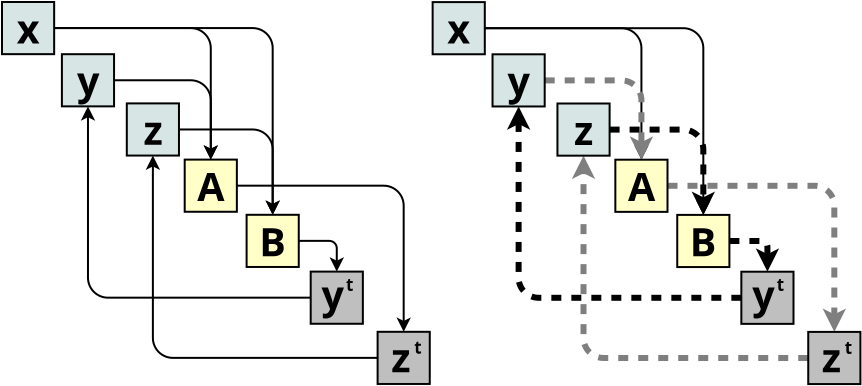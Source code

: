 <?xml version="1.0" encoding="UTF-8"?>
<dia:diagram xmlns:dia="http://www.lysator.liu.se/~alla/dia/">
  <dia:layer name="Background" visible="true" active="true">
    <dia:group>
      <dia:object type="Standard - ZigZagLine" version="1" id="O0">
        <dia:attribute name="obj_pos">
          <dia:point val="22.3,11.352"/>
        </dia:attribute>
        <dia:attribute name="obj_bb">
          <dia:rectangle val="22.25,11.302;30.493,18.04"/>
        </dia:attribute>
        <dia:attribute name="orth_points">
          <dia:point val="22.3,11.352"/>
          <dia:point val="30.131,11.352"/>
          <dia:point val="30.131,17.928"/>
        </dia:attribute>
        <dia:attribute name="orth_orient">
          <dia:enum val="0"/>
          <dia:enum val="1"/>
        </dia:attribute>
        <dia:attribute name="autorouting">
          <dia:boolean val="true"/>
        </dia:attribute>
        <dia:attribute name="end_arrow">
          <dia:enum val="22"/>
        </dia:attribute>
        <dia:attribute name="end_arrow_length">
          <dia:real val="0.5"/>
        </dia:attribute>
        <dia:attribute name="end_arrow_width">
          <dia:real val="0.5"/>
        </dia:attribute>
        <dia:attribute name="corner_radius">
          <dia:real val="1"/>
        </dia:attribute>
      </dia:object>
      <dia:object type="Standard - ZigZagLine" version="1" id="O1">
        <dia:attribute name="obj_pos">
          <dia:point val="22.3,11.352"/>
        </dia:attribute>
        <dia:attribute name="obj_bb">
          <dia:rectangle val="22.25,11.302;33.588,20.8"/>
        </dia:attribute>
        <dia:attribute name="orth_points">
          <dia:point val="22.3,11.352"/>
          <dia:point val="33.226,11.352"/>
          <dia:point val="33.226,20.688"/>
        </dia:attribute>
        <dia:attribute name="orth_orient">
          <dia:enum val="0"/>
          <dia:enum val="1"/>
        </dia:attribute>
        <dia:attribute name="autorouting">
          <dia:boolean val="true"/>
        </dia:attribute>
        <dia:attribute name="end_arrow">
          <dia:enum val="22"/>
        </dia:attribute>
        <dia:attribute name="end_arrow_length">
          <dia:real val="0.5"/>
        </dia:attribute>
        <dia:attribute name="end_arrow_width">
          <dia:real val="0.5"/>
        </dia:attribute>
        <dia:attribute name="corner_radius">
          <dia:real val="1"/>
        </dia:attribute>
      </dia:object>
      <dia:object type="Standard - ZigZagLine" version="1" id="O2">
        <dia:attribute name="obj_pos">
          <dia:point val="25.295,13.962"/>
        </dia:attribute>
        <dia:attribute name="obj_bb">
          <dia:rectangle val="25.245,13.912;30.493,18.04"/>
        </dia:attribute>
        <dia:attribute name="orth_points">
          <dia:point val="25.295,13.962"/>
          <dia:point val="30.131,13.962"/>
          <dia:point val="30.131,17.928"/>
        </dia:attribute>
        <dia:attribute name="orth_orient">
          <dia:enum val="0"/>
          <dia:enum val="1"/>
        </dia:attribute>
        <dia:attribute name="autorouting">
          <dia:boolean val="true"/>
        </dia:attribute>
        <dia:attribute name="end_arrow">
          <dia:enum val="22"/>
        </dia:attribute>
        <dia:attribute name="end_arrow_length">
          <dia:real val="0.5"/>
        </dia:attribute>
        <dia:attribute name="end_arrow_width">
          <dia:real val="0.5"/>
        </dia:attribute>
        <dia:attribute name="corner_radius">
          <dia:real val="1"/>
        </dia:attribute>
      </dia:object>
      <dia:object type="Standard - ZigZagLine" version="1" id="O3">
        <dia:attribute name="obj_pos">
          <dia:point val="31.435,19.232"/>
        </dia:attribute>
        <dia:attribute name="obj_bb">
          <dia:rectangle val="31.385,19.182;40.138,26.65"/>
        </dia:attribute>
        <dia:attribute name="orth_points">
          <dia:point val="31.435,19.232"/>
          <dia:point val="39.776,19.232"/>
          <dia:point val="39.776,26.538"/>
        </dia:attribute>
        <dia:attribute name="orth_orient">
          <dia:enum val="0"/>
          <dia:enum val="1"/>
        </dia:attribute>
        <dia:attribute name="autorouting">
          <dia:boolean val="true"/>
        </dia:attribute>
        <dia:attribute name="end_arrow">
          <dia:enum val="22"/>
        </dia:attribute>
        <dia:attribute name="end_arrow_length">
          <dia:real val="0.5"/>
        </dia:attribute>
        <dia:attribute name="end_arrow_width">
          <dia:real val="0.5"/>
        </dia:attribute>
        <dia:attribute name="corner_radius">
          <dia:real val="1"/>
        </dia:attribute>
      </dia:object>
      <dia:object type="Standard - ZigZagLine" version="1" id="O4">
        <dia:attribute name="obj_pos">
          <dia:point val="34.53,21.992"/>
        </dia:attribute>
        <dia:attribute name="obj_bb">
          <dia:rectangle val="34.48,21.942;36.793,23.64"/>
        </dia:attribute>
        <dia:attribute name="orth_points">
          <dia:point val="34.53,21.992"/>
          <dia:point val="36.431,21.992"/>
          <dia:point val="36.431,23.528"/>
        </dia:attribute>
        <dia:attribute name="orth_orient">
          <dia:enum val="0"/>
          <dia:enum val="1"/>
        </dia:attribute>
        <dia:attribute name="autorouting">
          <dia:boolean val="true"/>
        </dia:attribute>
        <dia:attribute name="end_arrow">
          <dia:enum val="22"/>
        </dia:attribute>
        <dia:attribute name="end_arrow_length">
          <dia:real val="0.5"/>
        </dia:attribute>
        <dia:attribute name="end_arrow_width">
          <dia:real val="0.5"/>
        </dia:attribute>
        <dia:attribute name="corner_radius">
          <dia:real val="1"/>
        </dia:attribute>
      </dia:object>
      <dia:object type="Standard - ZigZagLine" version="1" id="O5">
        <dia:attribute name="obj_pos">
          <dia:point val="28.54,16.422"/>
        </dia:attribute>
        <dia:attribute name="obj_bb">
          <dia:rectangle val="28.49,16.372;33.588,20.8"/>
        </dia:attribute>
        <dia:attribute name="orth_points">
          <dia:point val="28.54,16.422"/>
          <dia:point val="33.226,16.422"/>
          <dia:point val="33.226,20.688"/>
        </dia:attribute>
        <dia:attribute name="orth_orient">
          <dia:enum val="0"/>
          <dia:enum val="1"/>
        </dia:attribute>
        <dia:attribute name="autorouting">
          <dia:boolean val="true"/>
        </dia:attribute>
        <dia:attribute name="end_arrow">
          <dia:enum val="22"/>
        </dia:attribute>
        <dia:attribute name="end_arrow_length">
          <dia:real val="0.5"/>
        </dia:attribute>
        <dia:attribute name="end_arrow_width">
          <dia:real val="0.5"/>
        </dia:attribute>
        <dia:attribute name="corner_radius">
          <dia:real val="1"/>
        </dia:attribute>
      </dia:object>
      <dia:object type="Standard - ZigZagLine" version="1" id="O6">
        <dia:attribute name="obj_pos">
          <dia:point val="38.472,27.842"/>
        </dia:attribute>
        <dia:attribute name="obj_bb">
          <dia:rectangle val="26.874,17.614;38.522,27.892"/>
        </dia:attribute>
        <dia:attribute name="orth_points">
          <dia:point val="38.472,27.842"/>
          <dia:point val="27.236,27.842"/>
          <dia:point val="27.236,17.726"/>
        </dia:attribute>
        <dia:attribute name="orth_orient">
          <dia:enum val="0"/>
          <dia:enum val="1"/>
        </dia:attribute>
        <dia:attribute name="autorouting">
          <dia:boolean val="true"/>
        </dia:attribute>
        <dia:attribute name="end_arrow">
          <dia:enum val="22"/>
        </dia:attribute>
        <dia:attribute name="end_arrow_length">
          <dia:real val="0.5"/>
        </dia:attribute>
        <dia:attribute name="end_arrow_width">
          <dia:real val="0.5"/>
        </dia:attribute>
        <dia:attribute name="corner_radius">
          <dia:real val="1"/>
        </dia:attribute>
      </dia:object>
      <dia:object type="Standard - ZigZagLine" version="1" id="O7">
        <dia:attribute name="obj_pos">
          <dia:point val="35.127,24.832"/>
        </dia:attribute>
        <dia:attribute name="obj_bb">
          <dia:rectangle val="23.629,15.154;35.177,24.882"/>
        </dia:attribute>
        <dia:attribute name="orth_points">
          <dia:point val="35.127,24.832"/>
          <dia:point val="23.991,24.832"/>
          <dia:point val="23.991,15.266"/>
        </dia:attribute>
        <dia:attribute name="orth_orient">
          <dia:enum val="0"/>
          <dia:enum val="1"/>
        </dia:attribute>
        <dia:attribute name="autorouting">
          <dia:boolean val="true"/>
        </dia:attribute>
        <dia:attribute name="end_arrow">
          <dia:enum val="22"/>
        </dia:attribute>
        <dia:attribute name="end_arrow_length">
          <dia:real val="0.5"/>
        </dia:attribute>
        <dia:attribute name="end_arrow_width">
          <dia:real val="0.5"/>
        </dia:attribute>
        <dia:attribute name="corner_radius">
          <dia:real val="1"/>
        </dia:attribute>
      </dia:object>
      <dia:group>
        <dia:object type="Standard - Box" version="0" id="O8">
          <dia:attribute name="obj_pos">
            <dia:point val="19.692,10.048"/>
          </dia:attribute>
          <dia:attribute name="obj_bb">
            <dia:rectangle val="19.642,9.998;22.35,12.706"/>
          </dia:attribute>
          <dia:attribute name="elem_corner">
            <dia:point val="19.692,10.048"/>
          </dia:attribute>
          <dia:attribute name="elem_width">
            <dia:real val="2.608"/>
          </dia:attribute>
          <dia:attribute name="elem_height">
            <dia:real val="2.608"/>
          </dia:attribute>
          <dia:attribute name="border_width">
            <dia:real val="0.1"/>
          </dia:attribute>
          <dia:attribute name="inner_color">
            <dia:color val="#d8e5e5"/>
          </dia:attribute>
          <dia:attribute name="show_background">
            <dia:boolean val="true"/>
          </dia:attribute>
          <dia:attribute name="aspect">
            <dia:enum val="2"/>
          </dia:attribute>
        </dia:object>
        <dia:object type="Standard - Text" version="1" id="O9">
          <dia:attribute name="obj_pos">
            <dia:point val="20.996,11.352"/>
          </dia:attribute>
          <dia:attribute name="obj_bb">
            <dia:rectangle val="20.359,10.201;21.634,12.503"/>
          </dia:attribute>
          <dia:attribute name="text">
            <dia:composite type="text">
              <dia:attribute name="string">
                <dia:string>#x#</dia:string>
              </dia:attribute>
              <dia:attribute name="font">
                <dia:font family="sans" style="80" name="Helvetica-Bold"/>
              </dia:attribute>
              <dia:attribute name="height">
                <dia:real val="2.469"/>
              </dia:attribute>
              <dia:attribute name="pos">
                <dia:point val="20.996,12.036"/>
              </dia:attribute>
              <dia:attribute name="color">
                <dia:color val="#000000"/>
              </dia:attribute>
              <dia:attribute name="alignment">
                <dia:enum val="1"/>
              </dia:attribute>
            </dia:composite>
          </dia:attribute>
          <dia:attribute name="valign">
            <dia:enum val="2"/>
          </dia:attribute>
          <dia:connections>
            <dia:connection handle="0" to="O8" connection="8"/>
          </dia:connections>
        </dia:object>
      </dia:group>
      <dia:group>
        <dia:object type="Standard - Box" version="0" id="O10">
          <dia:attribute name="obj_pos">
            <dia:point val="22.687,12.658"/>
          </dia:attribute>
          <dia:attribute name="obj_bb">
            <dia:rectangle val="22.637,12.608;25.345,15.316"/>
          </dia:attribute>
          <dia:attribute name="elem_corner">
            <dia:point val="22.687,12.658"/>
          </dia:attribute>
          <dia:attribute name="elem_width">
            <dia:real val="2.608"/>
          </dia:attribute>
          <dia:attribute name="elem_height">
            <dia:real val="2.608"/>
          </dia:attribute>
          <dia:attribute name="border_width">
            <dia:real val="0.1"/>
          </dia:attribute>
          <dia:attribute name="inner_color">
            <dia:color val="#d8e5e5"/>
          </dia:attribute>
          <dia:attribute name="show_background">
            <dia:boolean val="true"/>
          </dia:attribute>
          <dia:attribute name="aspect">
            <dia:enum val="2"/>
          </dia:attribute>
        </dia:object>
        <dia:object type="Standard - Text" version="1" id="O11">
          <dia:attribute name="obj_pos">
            <dia:point val="23.991,13.962"/>
          </dia:attribute>
          <dia:attribute name="obj_bb">
            <dia:rectangle val="23.347,12.811;24.635,15.113"/>
          </dia:attribute>
          <dia:attribute name="text">
            <dia:composite type="text">
              <dia:attribute name="string">
                <dia:string>#y#</dia:string>
              </dia:attribute>
              <dia:attribute name="font">
                <dia:font family="sans" style="80" name="Helvetica-Bold"/>
              </dia:attribute>
              <dia:attribute name="height">
                <dia:real val="2.469"/>
              </dia:attribute>
              <dia:attribute name="pos">
                <dia:point val="23.991,14.646"/>
              </dia:attribute>
              <dia:attribute name="color">
                <dia:color val="#000000"/>
              </dia:attribute>
              <dia:attribute name="alignment">
                <dia:enum val="1"/>
              </dia:attribute>
            </dia:composite>
          </dia:attribute>
          <dia:attribute name="valign">
            <dia:enum val="2"/>
          </dia:attribute>
          <dia:connections>
            <dia:connection handle="0" to="O10" connection="8"/>
          </dia:connections>
        </dia:object>
      </dia:group>
      <dia:group>
        <dia:object type="Standard - Box" version="0" id="O12">
          <dia:attribute name="obj_pos">
            <dia:point val="25.932,15.118"/>
          </dia:attribute>
          <dia:attribute name="obj_bb">
            <dia:rectangle val="25.882,15.068;28.59,17.776"/>
          </dia:attribute>
          <dia:attribute name="elem_corner">
            <dia:point val="25.932,15.118"/>
          </dia:attribute>
          <dia:attribute name="elem_width">
            <dia:real val="2.608"/>
          </dia:attribute>
          <dia:attribute name="elem_height">
            <dia:real val="2.608"/>
          </dia:attribute>
          <dia:attribute name="border_width">
            <dia:real val="0.1"/>
          </dia:attribute>
          <dia:attribute name="inner_color">
            <dia:color val="#d8e5e5"/>
          </dia:attribute>
          <dia:attribute name="show_background">
            <dia:boolean val="true"/>
          </dia:attribute>
          <dia:attribute name="aspect">
            <dia:enum val="2"/>
          </dia:attribute>
        </dia:object>
        <dia:object type="Standard - Text" version="1" id="O13">
          <dia:attribute name="obj_pos">
            <dia:point val="27.236,16.422"/>
          </dia:attribute>
          <dia:attribute name="obj_bb">
            <dia:rectangle val="26.661,15.271;27.811,17.573"/>
          </dia:attribute>
          <dia:attribute name="text">
            <dia:composite type="text">
              <dia:attribute name="string">
                <dia:string>#z#</dia:string>
              </dia:attribute>
              <dia:attribute name="font">
                <dia:font family="sans" style="80" name="Helvetica-Bold"/>
              </dia:attribute>
              <dia:attribute name="height">
                <dia:real val="2.469"/>
              </dia:attribute>
              <dia:attribute name="pos">
                <dia:point val="27.236,17.106"/>
              </dia:attribute>
              <dia:attribute name="color">
                <dia:color val="#000000"/>
              </dia:attribute>
              <dia:attribute name="alignment">
                <dia:enum val="1"/>
              </dia:attribute>
            </dia:composite>
          </dia:attribute>
          <dia:attribute name="valign">
            <dia:enum val="2"/>
          </dia:attribute>
          <dia:connections>
            <dia:connection handle="0" to="O12" connection="8"/>
          </dia:connections>
        </dia:object>
      </dia:group>
      <dia:group>
        <dia:object type="Standard - Box" version="0" id="O14">
          <dia:attribute name="obj_pos">
            <dia:point val="28.827,17.928"/>
          </dia:attribute>
          <dia:attribute name="obj_bb">
            <dia:rectangle val="28.777,17.878;31.485,20.586"/>
          </dia:attribute>
          <dia:attribute name="elem_corner">
            <dia:point val="28.827,17.928"/>
          </dia:attribute>
          <dia:attribute name="elem_width">
            <dia:real val="2.608"/>
          </dia:attribute>
          <dia:attribute name="elem_height">
            <dia:real val="2.608"/>
          </dia:attribute>
          <dia:attribute name="border_width">
            <dia:real val="0.1"/>
          </dia:attribute>
          <dia:attribute name="inner_color">
            <dia:color val="#ffffc7"/>
          </dia:attribute>
          <dia:attribute name="show_background">
            <dia:boolean val="true"/>
          </dia:attribute>
          <dia:attribute name="aspect">
            <dia:enum val="2"/>
          </dia:attribute>
        </dia:object>
        <dia:object type="Standard - Text" version="1" id="O15">
          <dia:attribute name="obj_pos">
            <dia:point val="30.131,19.232"/>
          </dia:attribute>
          <dia:attribute name="obj_bb">
            <dia:rectangle val="29.366,18.081;30.896,20.383"/>
          </dia:attribute>
          <dia:attribute name="text">
            <dia:composite type="text">
              <dia:attribute name="string">
                <dia:string>#A#</dia:string>
              </dia:attribute>
              <dia:attribute name="font">
                <dia:font family="sans" style="80" name="Helvetica-Bold"/>
              </dia:attribute>
              <dia:attribute name="height">
                <dia:real val="2.469"/>
              </dia:attribute>
              <dia:attribute name="pos">
                <dia:point val="30.131,19.916"/>
              </dia:attribute>
              <dia:attribute name="color">
                <dia:color val="#000000"/>
              </dia:attribute>
              <dia:attribute name="alignment">
                <dia:enum val="1"/>
              </dia:attribute>
            </dia:composite>
          </dia:attribute>
          <dia:attribute name="valign">
            <dia:enum val="2"/>
          </dia:attribute>
          <dia:connections>
            <dia:connection handle="0" to="O14" connection="8"/>
          </dia:connections>
        </dia:object>
      </dia:group>
      <dia:group>
        <dia:object type="Standard - Box" version="0" id="O16">
          <dia:attribute name="obj_pos">
            <dia:point val="31.922,20.688"/>
          </dia:attribute>
          <dia:attribute name="obj_bb">
            <dia:rectangle val="31.872,20.638;34.58,23.346"/>
          </dia:attribute>
          <dia:attribute name="elem_corner">
            <dia:point val="31.922,20.688"/>
          </dia:attribute>
          <dia:attribute name="elem_width">
            <dia:real val="2.608"/>
          </dia:attribute>
          <dia:attribute name="elem_height">
            <dia:real val="2.608"/>
          </dia:attribute>
          <dia:attribute name="border_width">
            <dia:real val="0.1"/>
          </dia:attribute>
          <dia:attribute name="inner_color">
            <dia:color val="#ffffc7"/>
          </dia:attribute>
          <dia:attribute name="show_background">
            <dia:boolean val="true"/>
          </dia:attribute>
          <dia:attribute name="aspect">
            <dia:enum val="2"/>
          </dia:attribute>
        </dia:object>
        <dia:object type="Standard - Text" version="1" id="O17">
          <dia:attribute name="obj_pos">
            <dia:point val="33.226,21.992"/>
          </dia:attribute>
          <dia:attribute name="obj_bb">
            <dia:rectangle val="32.472,20.841;33.98,23.143"/>
          </dia:attribute>
          <dia:attribute name="text">
            <dia:composite type="text">
              <dia:attribute name="string">
                <dia:string>#B#</dia:string>
              </dia:attribute>
              <dia:attribute name="font">
                <dia:font family="sans" style="80" name="Helvetica-Bold"/>
              </dia:attribute>
              <dia:attribute name="height">
                <dia:real val="2.469"/>
              </dia:attribute>
              <dia:attribute name="pos">
                <dia:point val="33.226,22.676"/>
              </dia:attribute>
              <dia:attribute name="color">
                <dia:color val="#000000"/>
              </dia:attribute>
              <dia:attribute name="alignment">
                <dia:enum val="1"/>
              </dia:attribute>
            </dia:composite>
          </dia:attribute>
          <dia:attribute name="valign">
            <dia:enum val="2"/>
          </dia:attribute>
          <dia:connections>
            <dia:connection handle="0" to="O16" connection="8"/>
          </dia:connections>
        </dia:object>
      </dia:group>
      <dia:group>
        <dia:object type="Standard - Box" version="0" id="O18">
          <dia:attribute name="obj_pos">
            <dia:point val="35.127,23.528"/>
          </dia:attribute>
          <dia:attribute name="obj_bb">
            <dia:rectangle val="35.077,23.478;37.785,26.186"/>
          </dia:attribute>
          <dia:attribute name="elem_corner">
            <dia:point val="35.127,23.528"/>
          </dia:attribute>
          <dia:attribute name="elem_width">
            <dia:real val="2.608"/>
          </dia:attribute>
          <dia:attribute name="elem_height">
            <dia:real val="2.608"/>
          </dia:attribute>
          <dia:attribute name="border_width">
            <dia:real val="0.1"/>
          </dia:attribute>
          <dia:attribute name="inner_color">
            <dia:color val="#bfbfbf"/>
          </dia:attribute>
          <dia:attribute name="show_background">
            <dia:boolean val="true"/>
          </dia:attribute>
          <dia:attribute name="aspect">
            <dia:enum val="2"/>
          </dia:attribute>
        </dia:object>
        <dia:group>
          <dia:object type="Standard - Text" version="1" id="O19">
            <dia:attribute name="obj_pos">
              <dia:point val="36.221,24.652"/>
            </dia:attribute>
            <dia:attribute name="obj_bb">
              <dia:rectangle val="35.577,23.501;36.865,25.803"/>
            </dia:attribute>
            <dia:attribute name="text">
              <dia:composite type="text">
                <dia:attribute name="string">
                  <dia:string>#y#</dia:string>
                </dia:attribute>
                <dia:attribute name="font">
                  <dia:font family="sans" style="80" name="Helvetica-Bold"/>
                </dia:attribute>
                <dia:attribute name="height">
                  <dia:real val="2.469"/>
                </dia:attribute>
                <dia:attribute name="pos">
                  <dia:point val="36.221,25.336"/>
                </dia:attribute>
                <dia:attribute name="color">
                  <dia:color val="#000000"/>
                </dia:attribute>
                <dia:attribute name="alignment">
                  <dia:enum val="1"/>
                </dia:attribute>
              </dia:composite>
            </dia:attribute>
            <dia:attribute name="valign">
              <dia:enum val="2"/>
            </dia:attribute>
          </dia:object>
          <dia:object type="Standard - Text" version="1" id="O20">
            <dia:attribute name="obj_pos">
              <dia:point val="36.895,24.498"/>
            </dia:attribute>
            <dia:attribute name="obj_bb">
              <dia:rectangle val="36.895,23.711;37.3,24.698"/>
            </dia:attribute>
            <dia:attribute name="text">
              <dia:composite type="text">
                <dia:attribute name="string">
                  <dia:string>#t#</dia:string>
                </dia:attribute>
                <dia:attribute name="font">
                  <dia:font family="sans" style="80" name="Helvetica-Bold"/>
                </dia:attribute>
                <dia:attribute name="height">
                  <dia:real val="1.058"/>
                </dia:attribute>
                <dia:attribute name="pos">
                  <dia:point val="36.895,24.498"/>
                </dia:attribute>
                <dia:attribute name="color">
                  <dia:color val="#000000"/>
                </dia:attribute>
                <dia:attribute name="alignment">
                  <dia:enum val="0"/>
                </dia:attribute>
              </dia:composite>
            </dia:attribute>
            <dia:attribute name="valign">
              <dia:enum val="3"/>
            </dia:attribute>
          </dia:object>
        </dia:group>
      </dia:group>
      <dia:group>
        <dia:object type="Standard - Box" version="0" id="O21">
          <dia:attribute name="obj_pos">
            <dia:point val="38.472,26.538"/>
          </dia:attribute>
          <dia:attribute name="obj_bb">
            <dia:rectangle val="38.422,26.488;41.13,29.196"/>
          </dia:attribute>
          <dia:attribute name="elem_corner">
            <dia:point val="38.472,26.538"/>
          </dia:attribute>
          <dia:attribute name="elem_width">
            <dia:real val="2.608"/>
          </dia:attribute>
          <dia:attribute name="elem_height">
            <dia:real val="2.608"/>
          </dia:attribute>
          <dia:attribute name="border_width">
            <dia:real val="0.1"/>
          </dia:attribute>
          <dia:attribute name="inner_color">
            <dia:color val="#bfbfbf"/>
          </dia:attribute>
          <dia:attribute name="show_background">
            <dia:boolean val="true"/>
          </dia:attribute>
          <dia:attribute name="aspect">
            <dia:enum val="2"/>
          </dia:attribute>
        </dia:object>
        <dia:group>
          <dia:object type="Standard - Text" version="1" id="O22">
            <dia:attribute name="obj_pos">
              <dia:point val="39.626,27.792"/>
            </dia:attribute>
            <dia:attribute name="obj_bb">
              <dia:rectangle val="39.051,26.641;40.201,28.943"/>
            </dia:attribute>
            <dia:attribute name="text">
              <dia:composite type="text">
                <dia:attribute name="string">
                  <dia:string>#z#</dia:string>
                </dia:attribute>
                <dia:attribute name="font">
                  <dia:font family="sans" style="80" name="Helvetica-Bold"/>
                </dia:attribute>
                <dia:attribute name="height">
                  <dia:real val="2.469"/>
                </dia:attribute>
                <dia:attribute name="pos">
                  <dia:point val="39.626,28.476"/>
                </dia:attribute>
                <dia:attribute name="color">
                  <dia:color val="#000000"/>
                </dia:attribute>
                <dia:attribute name="alignment">
                  <dia:enum val="1"/>
                </dia:attribute>
              </dia:composite>
            </dia:attribute>
            <dia:attribute name="valign">
              <dia:enum val="2"/>
            </dia:attribute>
          </dia:object>
          <dia:object type="Standard - Text" version="1" id="O23">
            <dia:attribute name="obj_pos">
              <dia:point val="40.3,27.638"/>
            </dia:attribute>
            <dia:attribute name="obj_bb">
              <dia:rectangle val="40.3,26.851;40.705,27.838"/>
            </dia:attribute>
            <dia:attribute name="text">
              <dia:composite type="text">
                <dia:attribute name="string">
                  <dia:string>#t#</dia:string>
                </dia:attribute>
                <dia:attribute name="font">
                  <dia:font family="sans" style="80" name="Helvetica-Bold"/>
                </dia:attribute>
                <dia:attribute name="height">
                  <dia:real val="1.058"/>
                </dia:attribute>
                <dia:attribute name="pos">
                  <dia:point val="40.3,27.638"/>
                </dia:attribute>
                <dia:attribute name="color">
                  <dia:color val="#000000"/>
                </dia:attribute>
                <dia:attribute name="alignment">
                  <dia:enum val="0"/>
                </dia:attribute>
              </dia:composite>
            </dia:attribute>
            <dia:attribute name="valign">
              <dia:enum val="3"/>
            </dia:attribute>
          </dia:object>
        </dia:group>
      </dia:group>
    </dia:group>
    <dia:group>
      <dia:object type="Standard - ZigZagLine" version="1" id="O24">
        <dia:attribute name="obj_pos">
          <dia:point val="43.832,11.357"/>
        </dia:attribute>
        <dia:attribute name="obj_bb">
          <dia:rectangle val="43.782,11.307;52.025,18.045"/>
        </dia:attribute>
        <dia:attribute name="orth_points">
          <dia:point val="43.832,11.357"/>
          <dia:point val="51.663,11.357"/>
          <dia:point val="51.663,17.933"/>
        </dia:attribute>
        <dia:attribute name="orth_orient">
          <dia:enum val="0"/>
          <dia:enum val="1"/>
        </dia:attribute>
        <dia:attribute name="autorouting">
          <dia:boolean val="true"/>
        </dia:attribute>
        <dia:attribute name="end_arrow">
          <dia:enum val="22"/>
        </dia:attribute>
        <dia:attribute name="end_arrow_length">
          <dia:real val="0.5"/>
        </dia:attribute>
        <dia:attribute name="end_arrow_width">
          <dia:real val="0.5"/>
        </dia:attribute>
        <dia:attribute name="corner_radius">
          <dia:real val="1"/>
        </dia:attribute>
      </dia:object>
      <dia:object type="Standard - ZigZagLine" version="1" id="O25">
        <dia:attribute name="obj_pos">
          <dia:point val="43.832,11.357"/>
        </dia:attribute>
        <dia:attribute name="obj_bb">
          <dia:rectangle val="43.782,11.307;55.12,20.805"/>
        </dia:attribute>
        <dia:attribute name="orth_points">
          <dia:point val="43.832,11.357"/>
          <dia:point val="54.758,11.357"/>
          <dia:point val="54.758,20.693"/>
        </dia:attribute>
        <dia:attribute name="orth_orient">
          <dia:enum val="0"/>
          <dia:enum val="1"/>
        </dia:attribute>
        <dia:attribute name="autorouting">
          <dia:boolean val="true"/>
        </dia:attribute>
        <dia:attribute name="end_arrow">
          <dia:enum val="22"/>
        </dia:attribute>
        <dia:attribute name="end_arrow_length">
          <dia:real val="0.5"/>
        </dia:attribute>
        <dia:attribute name="end_arrow_width">
          <dia:real val="0.5"/>
        </dia:attribute>
        <dia:attribute name="corner_radius">
          <dia:real val="1"/>
        </dia:attribute>
      </dia:object>
      <dia:object type="Standard - ZigZagLine" version="1" id="O26">
        <dia:attribute name="obj_pos">
          <dia:point val="46.827,13.967"/>
        </dia:attribute>
        <dia:attribute name="obj_bb">
          <dia:rectangle val="46.677,13.817;52.248,18.268"/>
        </dia:attribute>
        <dia:attribute name="orth_points">
          <dia:point val="46.827,13.967"/>
          <dia:point val="51.663,13.967"/>
          <dia:point val="51.663,17.933"/>
        </dia:attribute>
        <dia:attribute name="orth_orient">
          <dia:enum val="0"/>
          <dia:enum val="1"/>
        </dia:attribute>
        <dia:attribute name="autorouting">
          <dia:boolean val="true"/>
        </dia:attribute>
        <dia:attribute name="line_color">
          <dia:color val="#7f7f7f"/>
        </dia:attribute>
        <dia:attribute name="line_width">
          <dia:real val="0.3"/>
        </dia:attribute>
        <dia:attribute name="line_style">
          <dia:enum val="1"/>
        </dia:attribute>
        <dia:attribute name="end_arrow">
          <dia:enum val="22"/>
        </dia:attribute>
        <dia:attribute name="end_arrow_length">
          <dia:real val="0.5"/>
        </dia:attribute>
        <dia:attribute name="end_arrow_width">
          <dia:real val="0.5"/>
        </dia:attribute>
        <dia:attribute name="dashlength">
          <dia:real val="0.5"/>
        </dia:attribute>
        <dia:attribute name="corner_radius">
          <dia:real val="1"/>
        </dia:attribute>
      </dia:object>
      <dia:object type="Standard - ZigZagLine" version="1" id="O27">
        <dia:attribute name="obj_pos">
          <dia:point val="52.967,19.237"/>
        </dia:attribute>
        <dia:attribute name="obj_bb">
          <dia:rectangle val="52.817,19.087;61.893,26.878"/>
        </dia:attribute>
        <dia:attribute name="orth_points">
          <dia:point val="52.967,19.237"/>
          <dia:point val="61.308,19.237"/>
          <dia:point val="61.308,26.543"/>
        </dia:attribute>
        <dia:attribute name="orth_orient">
          <dia:enum val="0"/>
          <dia:enum val="1"/>
        </dia:attribute>
        <dia:attribute name="autorouting">
          <dia:boolean val="true"/>
        </dia:attribute>
        <dia:attribute name="line_color">
          <dia:color val="#7f7f7f"/>
        </dia:attribute>
        <dia:attribute name="line_width">
          <dia:real val="0.3"/>
        </dia:attribute>
        <dia:attribute name="line_style">
          <dia:enum val="1"/>
        </dia:attribute>
        <dia:attribute name="end_arrow">
          <dia:enum val="22"/>
        </dia:attribute>
        <dia:attribute name="end_arrow_length">
          <dia:real val="0.5"/>
        </dia:attribute>
        <dia:attribute name="end_arrow_width">
          <dia:real val="0.5"/>
        </dia:attribute>
        <dia:attribute name="dashlength">
          <dia:real val="0.5"/>
        </dia:attribute>
        <dia:attribute name="corner_radius">
          <dia:real val="1"/>
        </dia:attribute>
      </dia:object>
      <dia:object type="Standard - ZigZagLine" version="1" id="O28">
        <dia:attribute name="obj_pos">
          <dia:point val="56.062,21.997"/>
        </dia:attribute>
        <dia:attribute name="obj_bb">
          <dia:rectangle val="55.912,21.847;58.548,23.869"/>
        </dia:attribute>
        <dia:attribute name="orth_points">
          <dia:point val="56.062,21.997"/>
          <dia:point val="57.963,21.997"/>
          <dia:point val="57.963,23.533"/>
        </dia:attribute>
        <dia:attribute name="orth_orient">
          <dia:enum val="0"/>
          <dia:enum val="1"/>
        </dia:attribute>
        <dia:attribute name="autorouting">
          <dia:boolean val="true"/>
        </dia:attribute>
        <dia:attribute name="line_width">
          <dia:real val="0.3"/>
        </dia:attribute>
        <dia:attribute name="line_style">
          <dia:enum val="1"/>
        </dia:attribute>
        <dia:attribute name="end_arrow">
          <dia:enum val="22"/>
        </dia:attribute>
        <dia:attribute name="end_arrow_length">
          <dia:real val="0.5"/>
        </dia:attribute>
        <dia:attribute name="end_arrow_width">
          <dia:real val="0.5"/>
        </dia:attribute>
        <dia:attribute name="dashlength">
          <dia:real val="0.5"/>
        </dia:attribute>
        <dia:attribute name="corner_radius">
          <dia:real val="1"/>
        </dia:attribute>
      </dia:object>
      <dia:object type="Standard - ZigZagLine" version="1" id="O29">
        <dia:attribute name="obj_pos">
          <dia:point val="50.072,16.427"/>
        </dia:attribute>
        <dia:attribute name="obj_bb">
          <dia:rectangle val="49.922,16.277;55.343,21.029"/>
        </dia:attribute>
        <dia:attribute name="orth_points">
          <dia:point val="50.072,16.427"/>
          <dia:point val="54.758,16.427"/>
          <dia:point val="54.758,20.693"/>
        </dia:attribute>
        <dia:attribute name="orth_orient">
          <dia:enum val="0"/>
          <dia:enum val="1"/>
        </dia:attribute>
        <dia:attribute name="autorouting">
          <dia:boolean val="true"/>
        </dia:attribute>
        <dia:attribute name="line_width">
          <dia:real val="0.3"/>
        </dia:attribute>
        <dia:attribute name="line_style">
          <dia:enum val="1"/>
        </dia:attribute>
        <dia:attribute name="end_arrow">
          <dia:enum val="22"/>
        </dia:attribute>
        <dia:attribute name="end_arrow_length">
          <dia:real val="0.5"/>
        </dia:attribute>
        <dia:attribute name="end_arrow_width">
          <dia:real val="0.5"/>
        </dia:attribute>
        <dia:attribute name="dashlength">
          <dia:real val="0.5"/>
        </dia:attribute>
        <dia:attribute name="corner_radius">
          <dia:real val="1"/>
        </dia:attribute>
      </dia:object>
      <dia:object type="Standard - ZigZagLine" version="1" id="O30">
        <dia:attribute name="obj_pos">
          <dia:point val="60.004,27.847"/>
        </dia:attribute>
        <dia:attribute name="obj_bb">
          <dia:rectangle val="48.182,17.395;60.154,27.997"/>
        </dia:attribute>
        <dia:attribute name="orth_points">
          <dia:point val="60.004,27.847"/>
          <dia:point val="48.768,27.847"/>
          <dia:point val="48.768,17.731"/>
        </dia:attribute>
        <dia:attribute name="orth_orient">
          <dia:enum val="0"/>
          <dia:enum val="1"/>
        </dia:attribute>
        <dia:attribute name="autorouting">
          <dia:boolean val="true"/>
        </dia:attribute>
        <dia:attribute name="line_color">
          <dia:color val="#7f7f7f"/>
        </dia:attribute>
        <dia:attribute name="line_width">
          <dia:real val="0.3"/>
        </dia:attribute>
        <dia:attribute name="line_style">
          <dia:enum val="1"/>
        </dia:attribute>
        <dia:attribute name="end_arrow">
          <dia:enum val="22"/>
        </dia:attribute>
        <dia:attribute name="end_arrow_length">
          <dia:real val="0.5"/>
        </dia:attribute>
        <dia:attribute name="end_arrow_width">
          <dia:real val="0.5"/>
        </dia:attribute>
        <dia:attribute name="dashlength">
          <dia:real val="0.5"/>
        </dia:attribute>
        <dia:attribute name="corner_radius">
          <dia:real val="1"/>
        </dia:attribute>
      </dia:object>
      <dia:object type="Standard - ZigZagLine" version="1" id="O31">
        <dia:attribute name="obj_pos">
          <dia:point val="56.659,24.837"/>
        </dia:attribute>
        <dia:attribute name="obj_bb">
          <dia:rectangle val="44.937,14.935;56.809,24.987"/>
        </dia:attribute>
        <dia:attribute name="orth_points">
          <dia:point val="56.659,24.837"/>
          <dia:point val="45.523,24.837"/>
          <dia:point val="45.523,15.271"/>
        </dia:attribute>
        <dia:attribute name="orth_orient">
          <dia:enum val="0"/>
          <dia:enum val="1"/>
        </dia:attribute>
        <dia:attribute name="autorouting">
          <dia:boolean val="true"/>
        </dia:attribute>
        <dia:attribute name="line_width">
          <dia:real val="0.3"/>
        </dia:attribute>
        <dia:attribute name="line_style">
          <dia:enum val="1"/>
        </dia:attribute>
        <dia:attribute name="end_arrow">
          <dia:enum val="22"/>
        </dia:attribute>
        <dia:attribute name="end_arrow_length">
          <dia:real val="0.5"/>
        </dia:attribute>
        <dia:attribute name="end_arrow_width">
          <dia:real val="0.5"/>
        </dia:attribute>
        <dia:attribute name="dashlength">
          <dia:real val="0.5"/>
        </dia:attribute>
        <dia:attribute name="corner_radius">
          <dia:real val="1"/>
        </dia:attribute>
      </dia:object>
      <dia:group>
        <dia:object type="Standard - Box" version="0" id="O32">
          <dia:attribute name="obj_pos">
            <dia:point val="41.224,10.053"/>
          </dia:attribute>
          <dia:attribute name="obj_bb">
            <dia:rectangle val="41.174,10.003;43.882,12.711"/>
          </dia:attribute>
          <dia:attribute name="elem_corner">
            <dia:point val="41.224,10.053"/>
          </dia:attribute>
          <dia:attribute name="elem_width">
            <dia:real val="2.608"/>
          </dia:attribute>
          <dia:attribute name="elem_height">
            <dia:real val="2.608"/>
          </dia:attribute>
          <dia:attribute name="border_width">
            <dia:real val="0.1"/>
          </dia:attribute>
          <dia:attribute name="inner_color">
            <dia:color val="#d8e5e5"/>
          </dia:attribute>
          <dia:attribute name="show_background">
            <dia:boolean val="true"/>
          </dia:attribute>
          <dia:attribute name="aspect">
            <dia:enum val="2"/>
          </dia:attribute>
        </dia:object>
        <dia:object type="Standard - Text" version="1" id="O33">
          <dia:attribute name="obj_pos">
            <dia:point val="42.528,11.357"/>
          </dia:attribute>
          <dia:attribute name="obj_bb">
            <dia:rectangle val="41.89,10.206;43.165,12.508"/>
          </dia:attribute>
          <dia:attribute name="text">
            <dia:composite type="text">
              <dia:attribute name="string">
                <dia:string>#x#</dia:string>
              </dia:attribute>
              <dia:attribute name="font">
                <dia:font family="sans" style="80" name="Helvetica-Bold"/>
              </dia:attribute>
              <dia:attribute name="height">
                <dia:real val="2.469"/>
              </dia:attribute>
              <dia:attribute name="pos">
                <dia:point val="42.528,12.041"/>
              </dia:attribute>
              <dia:attribute name="color">
                <dia:color val="#000000"/>
              </dia:attribute>
              <dia:attribute name="alignment">
                <dia:enum val="1"/>
              </dia:attribute>
            </dia:composite>
          </dia:attribute>
          <dia:attribute name="valign">
            <dia:enum val="2"/>
          </dia:attribute>
          <dia:connections>
            <dia:connection handle="0" to="O32" connection="8"/>
          </dia:connections>
        </dia:object>
      </dia:group>
      <dia:group>
        <dia:object type="Standard - Box" version="0" id="O34">
          <dia:attribute name="obj_pos">
            <dia:point val="44.219,12.663"/>
          </dia:attribute>
          <dia:attribute name="obj_bb">
            <dia:rectangle val="44.169,12.613;46.877,15.321"/>
          </dia:attribute>
          <dia:attribute name="elem_corner">
            <dia:point val="44.219,12.663"/>
          </dia:attribute>
          <dia:attribute name="elem_width">
            <dia:real val="2.608"/>
          </dia:attribute>
          <dia:attribute name="elem_height">
            <dia:real val="2.608"/>
          </dia:attribute>
          <dia:attribute name="border_width">
            <dia:real val="0.1"/>
          </dia:attribute>
          <dia:attribute name="inner_color">
            <dia:color val="#d8e5e5"/>
          </dia:attribute>
          <dia:attribute name="show_background">
            <dia:boolean val="true"/>
          </dia:attribute>
          <dia:attribute name="aspect">
            <dia:enum val="2"/>
          </dia:attribute>
        </dia:object>
        <dia:object type="Standard - Text" version="1" id="O35">
          <dia:attribute name="obj_pos">
            <dia:point val="45.523,13.967"/>
          </dia:attribute>
          <dia:attribute name="obj_bb">
            <dia:rectangle val="44.879,12.816;46.166,15.118"/>
          </dia:attribute>
          <dia:attribute name="text">
            <dia:composite type="text">
              <dia:attribute name="string">
                <dia:string>#y#</dia:string>
              </dia:attribute>
              <dia:attribute name="font">
                <dia:font family="sans" style="80" name="Helvetica-Bold"/>
              </dia:attribute>
              <dia:attribute name="height">
                <dia:real val="2.469"/>
              </dia:attribute>
              <dia:attribute name="pos">
                <dia:point val="45.523,14.651"/>
              </dia:attribute>
              <dia:attribute name="color">
                <dia:color val="#000000"/>
              </dia:attribute>
              <dia:attribute name="alignment">
                <dia:enum val="1"/>
              </dia:attribute>
            </dia:composite>
          </dia:attribute>
          <dia:attribute name="valign">
            <dia:enum val="2"/>
          </dia:attribute>
          <dia:connections>
            <dia:connection handle="0" to="O34" connection="8"/>
          </dia:connections>
        </dia:object>
      </dia:group>
      <dia:group>
        <dia:object type="Standard - Box" version="0" id="O36">
          <dia:attribute name="obj_pos">
            <dia:point val="47.464,15.123"/>
          </dia:attribute>
          <dia:attribute name="obj_bb">
            <dia:rectangle val="47.414,15.073;50.122,17.781"/>
          </dia:attribute>
          <dia:attribute name="elem_corner">
            <dia:point val="47.464,15.123"/>
          </dia:attribute>
          <dia:attribute name="elem_width">
            <dia:real val="2.608"/>
          </dia:attribute>
          <dia:attribute name="elem_height">
            <dia:real val="2.608"/>
          </dia:attribute>
          <dia:attribute name="border_width">
            <dia:real val="0.1"/>
          </dia:attribute>
          <dia:attribute name="inner_color">
            <dia:color val="#d8e5e5"/>
          </dia:attribute>
          <dia:attribute name="show_background">
            <dia:boolean val="true"/>
          </dia:attribute>
          <dia:attribute name="aspect">
            <dia:enum val="2"/>
          </dia:attribute>
        </dia:object>
        <dia:object type="Standard - Text" version="1" id="O37">
          <dia:attribute name="obj_pos">
            <dia:point val="48.768,16.427"/>
          </dia:attribute>
          <dia:attribute name="obj_bb">
            <dia:rectangle val="48.193,15.276;49.343,17.578"/>
          </dia:attribute>
          <dia:attribute name="text">
            <dia:composite type="text">
              <dia:attribute name="string">
                <dia:string>#z#</dia:string>
              </dia:attribute>
              <dia:attribute name="font">
                <dia:font family="sans" style="80" name="Helvetica-Bold"/>
              </dia:attribute>
              <dia:attribute name="height">
                <dia:real val="2.469"/>
              </dia:attribute>
              <dia:attribute name="pos">
                <dia:point val="48.768,17.111"/>
              </dia:attribute>
              <dia:attribute name="color">
                <dia:color val="#000000"/>
              </dia:attribute>
              <dia:attribute name="alignment">
                <dia:enum val="1"/>
              </dia:attribute>
            </dia:composite>
          </dia:attribute>
          <dia:attribute name="valign">
            <dia:enum val="2"/>
          </dia:attribute>
          <dia:connections>
            <dia:connection handle="0" to="O36" connection="8"/>
          </dia:connections>
        </dia:object>
      </dia:group>
      <dia:group>
        <dia:object type="Standard - Box" version="0" id="O38">
          <dia:attribute name="obj_pos">
            <dia:point val="50.359,17.933"/>
          </dia:attribute>
          <dia:attribute name="obj_bb">
            <dia:rectangle val="50.309,17.883;53.017,20.591"/>
          </dia:attribute>
          <dia:attribute name="elem_corner">
            <dia:point val="50.359,17.933"/>
          </dia:attribute>
          <dia:attribute name="elem_width">
            <dia:real val="2.608"/>
          </dia:attribute>
          <dia:attribute name="elem_height">
            <dia:real val="2.608"/>
          </dia:attribute>
          <dia:attribute name="border_width">
            <dia:real val="0.1"/>
          </dia:attribute>
          <dia:attribute name="inner_color">
            <dia:color val="#ffffc7"/>
          </dia:attribute>
          <dia:attribute name="show_background">
            <dia:boolean val="true"/>
          </dia:attribute>
          <dia:attribute name="aspect">
            <dia:enum val="2"/>
          </dia:attribute>
        </dia:object>
        <dia:object type="Standard - Text" version="1" id="O39">
          <dia:attribute name="obj_pos">
            <dia:point val="51.663,19.237"/>
          </dia:attribute>
          <dia:attribute name="obj_bb">
            <dia:rectangle val="50.898,18.086;52.428,20.388"/>
          </dia:attribute>
          <dia:attribute name="text">
            <dia:composite type="text">
              <dia:attribute name="string">
                <dia:string>#A#</dia:string>
              </dia:attribute>
              <dia:attribute name="font">
                <dia:font family="sans" style="80" name="Helvetica-Bold"/>
              </dia:attribute>
              <dia:attribute name="height">
                <dia:real val="2.469"/>
              </dia:attribute>
              <dia:attribute name="pos">
                <dia:point val="51.663,19.921"/>
              </dia:attribute>
              <dia:attribute name="color">
                <dia:color val="#000000"/>
              </dia:attribute>
              <dia:attribute name="alignment">
                <dia:enum val="1"/>
              </dia:attribute>
            </dia:composite>
          </dia:attribute>
          <dia:attribute name="valign">
            <dia:enum val="2"/>
          </dia:attribute>
          <dia:connections>
            <dia:connection handle="0" to="O38" connection="8"/>
          </dia:connections>
        </dia:object>
      </dia:group>
      <dia:group>
        <dia:object type="Standard - Box" version="0" id="O40">
          <dia:attribute name="obj_pos">
            <dia:point val="53.454,20.693"/>
          </dia:attribute>
          <dia:attribute name="obj_bb">
            <dia:rectangle val="53.404,20.643;56.112,23.351"/>
          </dia:attribute>
          <dia:attribute name="elem_corner">
            <dia:point val="53.454,20.693"/>
          </dia:attribute>
          <dia:attribute name="elem_width">
            <dia:real val="2.608"/>
          </dia:attribute>
          <dia:attribute name="elem_height">
            <dia:real val="2.608"/>
          </dia:attribute>
          <dia:attribute name="border_width">
            <dia:real val="0.1"/>
          </dia:attribute>
          <dia:attribute name="inner_color">
            <dia:color val="#ffffc7"/>
          </dia:attribute>
          <dia:attribute name="show_background">
            <dia:boolean val="true"/>
          </dia:attribute>
          <dia:attribute name="aspect">
            <dia:enum val="2"/>
          </dia:attribute>
        </dia:object>
        <dia:object type="Standard - Text" version="1" id="O41">
          <dia:attribute name="obj_pos">
            <dia:point val="54.758,21.997"/>
          </dia:attribute>
          <dia:attribute name="obj_bb">
            <dia:rectangle val="54.004,20.846;55.511,23.148"/>
          </dia:attribute>
          <dia:attribute name="text">
            <dia:composite type="text">
              <dia:attribute name="string">
                <dia:string>#B#</dia:string>
              </dia:attribute>
              <dia:attribute name="font">
                <dia:font family="sans" style="80" name="Helvetica-Bold"/>
              </dia:attribute>
              <dia:attribute name="height">
                <dia:real val="2.469"/>
              </dia:attribute>
              <dia:attribute name="pos">
                <dia:point val="54.758,22.681"/>
              </dia:attribute>
              <dia:attribute name="color">
                <dia:color val="#000000"/>
              </dia:attribute>
              <dia:attribute name="alignment">
                <dia:enum val="1"/>
              </dia:attribute>
            </dia:composite>
          </dia:attribute>
          <dia:attribute name="valign">
            <dia:enum val="2"/>
          </dia:attribute>
          <dia:connections>
            <dia:connection handle="0" to="O40" connection="8"/>
          </dia:connections>
        </dia:object>
      </dia:group>
      <dia:group>
        <dia:object type="Standard - Box" version="0" id="O42">
          <dia:attribute name="obj_pos">
            <dia:point val="56.659,23.533"/>
          </dia:attribute>
          <dia:attribute name="obj_bb">
            <dia:rectangle val="56.609,23.483;59.317,26.191"/>
          </dia:attribute>
          <dia:attribute name="elem_corner">
            <dia:point val="56.659,23.533"/>
          </dia:attribute>
          <dia:attribute name="elem_width">
            <dia:real val="2.608"/>
          </dia:attribute>
          <dia:attribute name="elem_height">
            <dia:real val="2.608"/>
          </dia:attribute>
          <dia:attribute name="border_width">
            <dia:real val="0.1"/>
          </dia:attribute>
          <dia:attribute name="inner_color">
            <dia:color val="#bfbfbf"/>
          </dia:attribute>
          <dia:attribute name="show_background">
            <dia:boolean val="true"/>
          </dia:attribute>
          <dia:attribute name="aspect">
            <dia:enum val="2"/>
          </dia:attribute>
        </dia:object>
        <dia:group>
          <dia:object type="Standard - Text" version="1" id="O43">
            <dia:attribute name="obj_pos">
              <dia:point val="57.753,24.657"/>
            </dia:attribute>
            <dia:attribute name="obj_bb">
              <dia:rectangle val="57.109,23.506;58.397,25.808"/>
            </dia:attribute>
            <dia:attribute name="text">
              <dia:composite type="text">
                <dia:attribute name="string">
                  <dia:string>#y#</dia:string>
                </dia:attribute>
                <dia:attribute name="font">
                  <dia:font family="sans" style="80" name="Helvetica-Bold"/>
                </dia:attribute>
                <dia:attribute name="height">
                  <dia:real val="2.469"/>
                </dia:attribute>
                <dia:attribute name="pos">
                  <dia:point val="57.753,25.341"/>
                </dia:attribute>
                <dia:attribute name="color">
                  <dia:color val="#000000"/>
                </dia:attribute>
                <dia:attribute name="alignment">
                  <dia:enum val="1"/>
                </dia:attribute>
              </dia:composite>
            </dia:attribute>
            <dia:attribute name="valign">
              <dia:enum val="2"/>
            </dia:attribute>
          </dia:object>
          <dia:object type="Standard - Text" version="1" id="O44">
            <dia:attribute name="obj_pos">
              <dia:point val="58.427,24.503"/>
            </dia:attribute>
            <dia:attribute name="obj_bb">
              <dia:rectangle val="58.427,23.716;58.832,24.703"/>
            </dia:attribute>
            <dia:attribute name="text">
              <dia:composite type="text">
                <dia:attribute name="string">
                  <dia:string>#t#</dia:string>
                </dia:attribute>
                <dia:attribute name="font">
                  <dia:font family="sans" style="80" name="Helvetica-Bold"/>
                </dia:attribute>
                <dia:attribute name="height">
                  <dia:real val="1.058"/>
                </dia:attribute>
                <dia:attribute name="pos">
                  <dia:point val="58.427,24.503"/>
                </dia:attribute>
                <dia:attribute name="color">
                  <dia:color val="#000000"/>
                </dia:attribute>
                <dia:attribute name="alignment">
                  <dia:enum val="0"/>
                </dia:attribute>
              </dia:composite>
            </dia:attribute>
            <dia:attribute name="valign">
              <dia:enum val="3"/>
            </dia:attribute>
          </dia:object>
        </dia:group>
      </dia:group>
      <dia:group>
        <dia:object type="Standard - Box" version="0" id="O45">
          <dia:attribute name="obj_pos">
            <dia:point val="60.004,26.543"/>
          </dia:attribute>
          <dia:attribute name="obj_bb">
            <dia:rectangle val="59.954,26.493;62.662,29.201"/>
          </dia:attribute>
          <dia:attribute name="elem_corner">
            <dia:point val="60.004,26.543"/>
          </dia:attribute>
          <dia:attribute name="elem_width">
            <dia:real val="2.608"/>
          </dia:attribute>
          <dia:attribute name="elem_height">
            <dia:real val="2.608"/>
          </dia:attribute>
          <dia:attribute name="border_width">
            <dia:real val="0.1"/>
          </dia:attribute>
          <dia:attribute name="inner_color">
            <dia:color val="#bfbfbf"/>
          </dia:attribute>
          <dia:attribute name="show_background">
            <dia:boolean val="true"/>
          </dia:attribute>
          <dia:attribute name="aspect">
            <dia:enum val="2"/>
          </dia:attribute>
        </dia:object>
        <dia:group>
          <dia:object type="Standard - Text" version="1" id="O46">
            <dia:attribute name="obj_pos">
              <dia:point val="61.158,27.797"/>
            </dia:attribute>
            <dia:attribute name="obj_bb">
              <dia:rectangle val="60.583,26.646;61.733,28.948"/>
            </dia:attribute>
            <dia:attribute name="text">
              <dia:composite type="text">
                <dia:attribute name="string">
                  <dia:string>#z#</dia:string>
                </dia:attribute>
                <dia:attribute name="font">
                  <dia:font family="sans" style="80" name="Helvetica-Bold"/>
                </dia:attribute>
                <dia:attribute name="height">
                  <dia:real val="2.469"/>
                </dia:attribute>
                <dia:attribute name="pos">
                  <dia:point val="61.158,28.481"/>
                </dia:attribute>
                <dia:attribute name="color">
                  <dia:color val="#000000"/>
                </dia:attribute>
                <dia:attribute name="alignment">
                  <dia:enum val="1"/>
                </dia:attribute>
              </dia:composite>
            </dia:attribute>
            <dia:attribute name="valign">
              <dia:enum val="2"/>
            </dia:attribute>
          </dia:object>
          <dia:object type="Standard - Text" version="1" id="O47">
            <dia:attribute name="obj_pos">
              <dia:point val="61.832,27.643"/>
            </dia:attribute>
            <dia:attribute name="obj_bb">
              <dia:rectangle val="61.832,26.856;62.237,27.843"/>
            </dia:attribute>
            <dia:attribute name="text">
              <dia:composite type="text">
                <dia:attribute name="string">
                  <dia:string>#t#</dia:string>
                </dia:attribute>
                <dia:attribute name="font">
                  <dia:font family="sans" style="80" name="Helvetica-Bold"/>
                </dia:attribute>
                <dia:attribute name="height">
                  <dia:real val="1.058"/>
                </dia:attribute>
                <dia:attribute name="pos">
                  <dia:point val="61.832,27.643"/>
                </dia:attribute>
                <dia:attribute name="color">
                  <dia:color val="#000000"/>
                </dia:attribute>
                <dia:attribute name="alignment">
                  <dia:enum val="0"/>
                </dia:attribute>
              </dia:composite>
            </dia:attribute>
            <dia:attribute name="valign">
              <dia:enum val="3"/>
            </dia:attribute>
          </dia:object>
        </dia:group>
      </dia:group>
    </dia:group>
  </dia:layer>
</dia:diagram>
